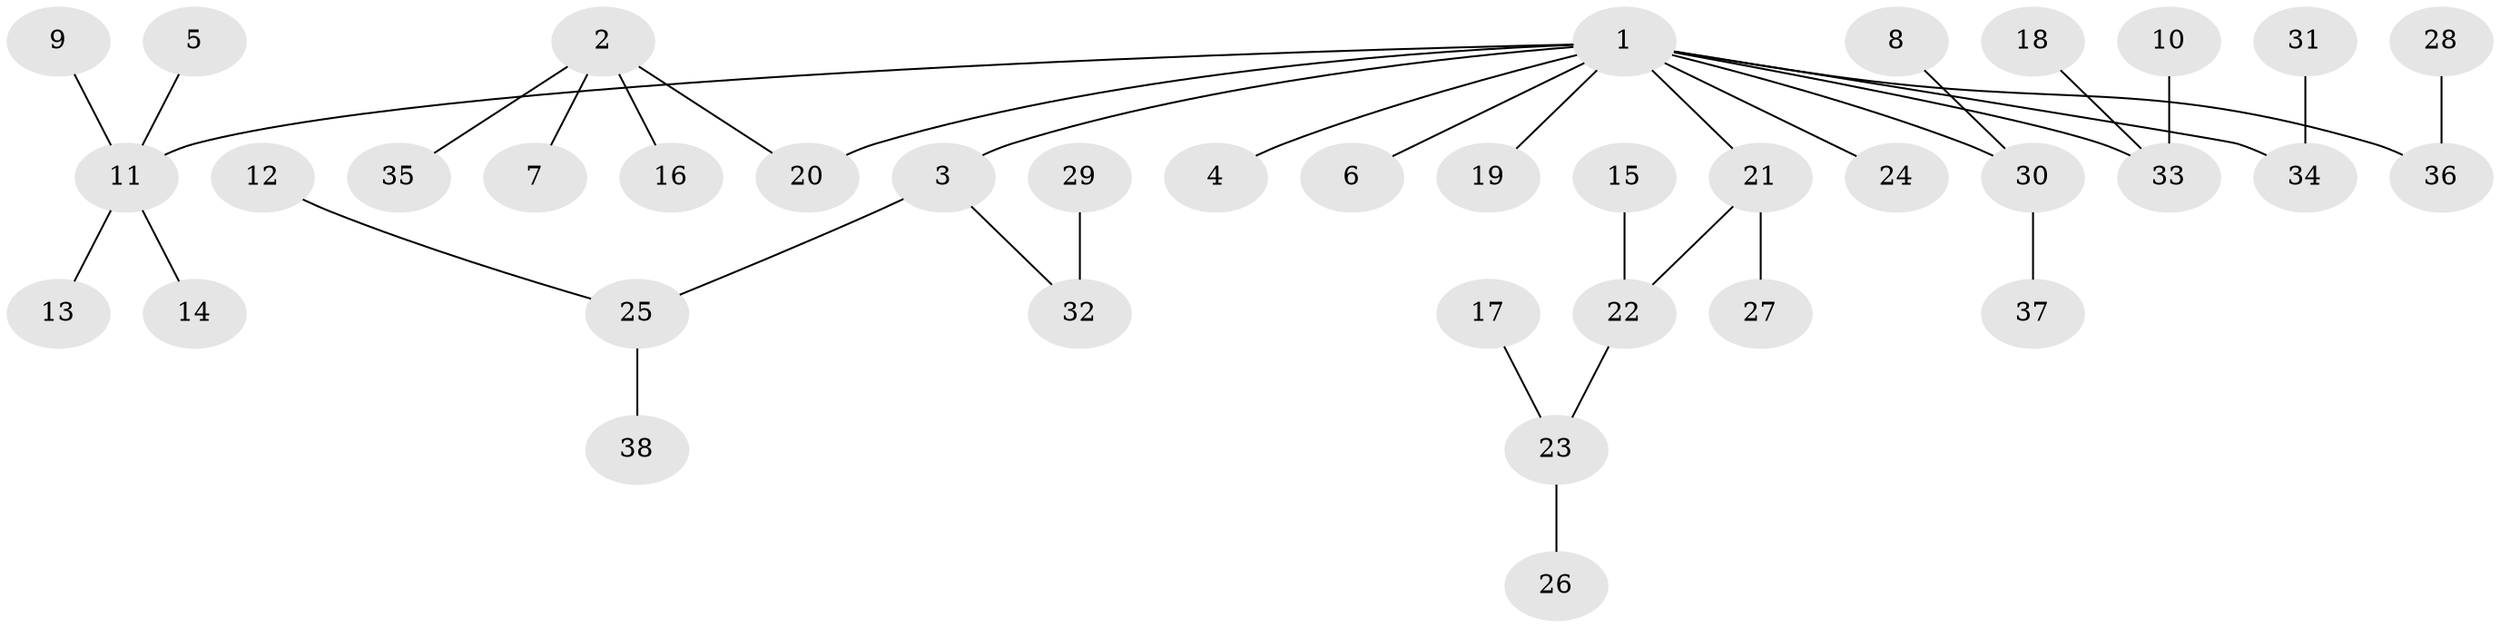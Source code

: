 // original degree distribution, {7: 0.013157894736842105, 6: 0.013157894736842105, 3: 0.10526315789473684, 4: 0.09210526315789473, 5: 0.02631578947368421, 2: 0.23684210526315788, 1: 0.5131578947368421}
// Generated by graph-tools (version 1.1) at 2025/26/03/09/25 03:26:33]
// undirected, 38 vertices, 37 edges
graph export_dot {
graph [start="1"]
  node [color=gray90,style=filled];
  1;
  2;
  3;
  4;
  5;
  6;
  7;
  8;
  9;
  10;
  11;
  12;
  13;
  14;
  15;
  16;
  17;
  18;
  19;
  20;
  21;
  22;
  23;
  24;
  25;
  26;
  27;
  28;
  29;
  30;
  31;
  32;
  33;
  34;
  35;
  36;
  37;
  38;
  1 -- 3 [weight=1.0];
  1 -- 4 [weight=1.0];
  1 -- 6 [weight=1.0];
  1 -- 11 [weight=1.0];
  1 -- 19 [weight=1.0];
  1 -- 20 [weight=1.0];
  1 -- 21 [weight=1.0];
  1 -- 24 [weight=1.0];
  1 -- 30 [weight=1.0];
  1 -- 33 [weight=1.0];
  1 -- 34 [weight=1.0];
  1 -- 36 [weight=1.0];
  2 -- 7 [weight=1.0];
  2 -- 16 [weight=1.0];
  2 -- 20 [weight=1.0];
  2 -- 35 [weight=1.0];
  3 -- 25 [weight=1.0];
  3 -- 32 [weight=1.0];
  5 -- 11 [weight=1.0];
  8 -- 30 [weight=1.0];
  9 -- 11 [weight=1.0];
  10 -- 33 [weight=1.0];
  11 -- 13 [weight=1.0];
  11 -- 14 [weight=1.0];
  12 -- 25 [weight=1.0];
  15 -- 22 [weight=1.0];
  17 -- 23 [weight=1.0];
  18 -- 33 [weight=1.0];
  21 -- 22 [weight=1.0];
  21 -- 27 [weight=1.0];
  22 -- 23 [weight=1.0];
  23 -- 26 [weight=1.0];
  25 -- 38 [weight=1.0];
  28 -- 36 [weight=1.0];
  29 -- 32 [weight=1.0];
  30 -- 37 [weight=1.0];
  31 -- 34 [weight=1.0];
}
